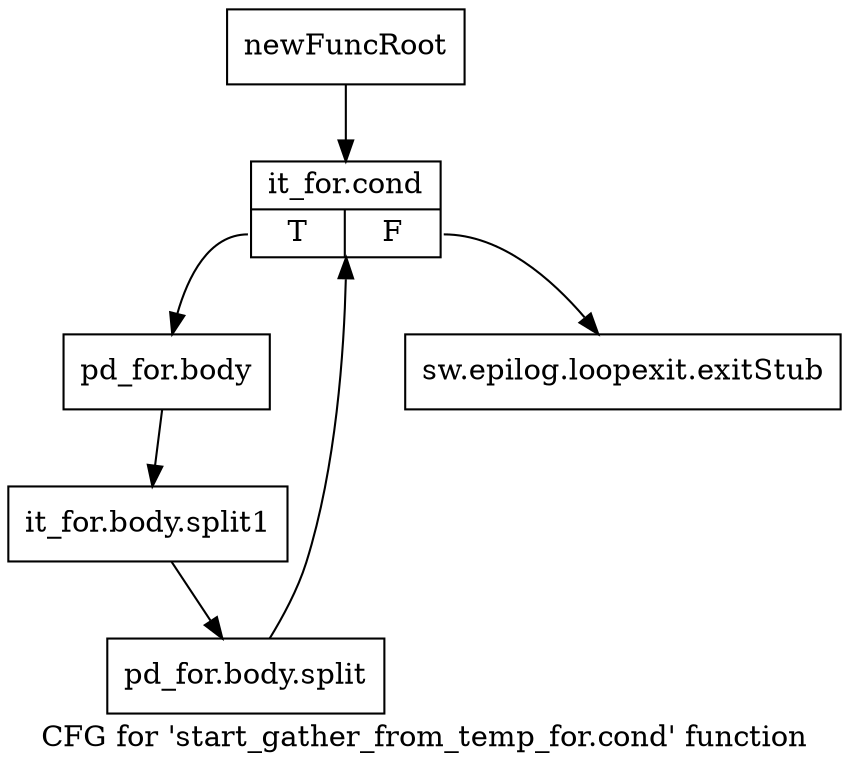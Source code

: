digraph "CFG for 'start_gather_from_temp_for.cond' function" {
	label="CFG for 'start_gather_from_temp_for.cond' function";

	Node0x1b3a960 [shape=record,label="{newFuncRoot}"];
	Node0x1b3a960 -> Node0x1b3aa00;
	Node0x1b3a9b0 [shape=record,label="{sw.epilog.loopexit.exitStub}"];
	Node0x1b3aa00 [shape=record,label="{it_for.cond|{<s0>T|<s1>F}}"];
	Node0x1b3aa00:s0 -> Node0x1b3aa50;
	Node0x1b3aa00:s1 -> Node0x1b3a9b0;
	Node0x1b3aa50 [shape=record,label="{pd_for.body}"];
	Node0x1b3aa50 -> Node0x1cb20b0;
	Node0x1cb20b0 [shape=record,label="{it_for.body.split1}"];
	Node0x1cb20b0 -> Node0x1b32e30;
	Node0x1b32e30 [shape=record,label="{pd_for.body.split}"];
	Node0x1b32e30 -> Node0x1b3aa00;
}
